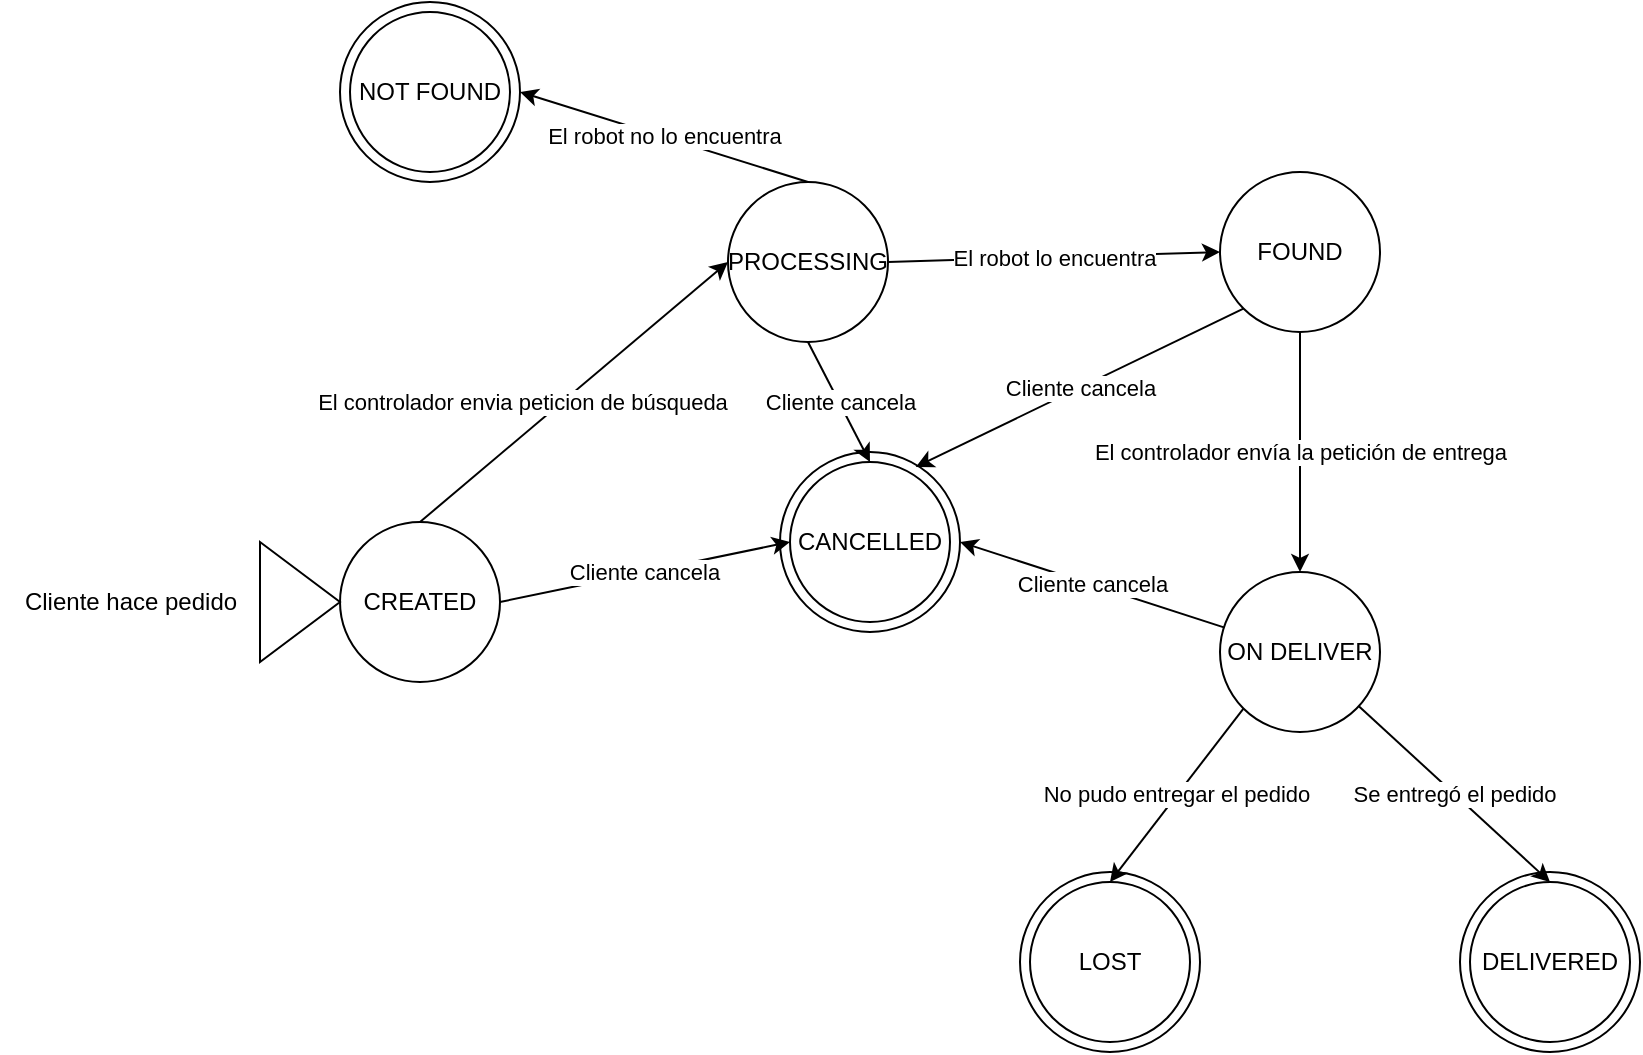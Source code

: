 <mxfile>
    <diagram name="Página-1" id="P667iSNVdhn7sIf4JZte">
        <mxGraphModel dx="826" dy="1776" grid="1" gridSize="10" guides="1" tooltips="1" connect="1" arrows="1" fold="1" page="1" pageScale="1" pageWidth="827" pageHeight="1169" math="0" shadow="0">
            <root>
                <mxCell id="0"/>
                <mxCell id="1" parent="0"/>
                <mxCell id="03oK-F6djXG63VOhtghm-16" value="" style="ellipse;whiteSpace=wrap;html=1;aspect=fixed;" parent="1" vertex="1">
                    <mxGeometry x="520" y="415" width="90" height="90" as="geometry"/>
                </mxCell>
                <mxCell id="03oK-F6djXG63VOhtghm-14" value="" style="ellipse;whiteSpace=wrap;html=1;aspect=fixed;" parent="1" vertex="1">
                    <mxGeometry x="740" y="415" width="90" height="90" as="geometry"/>
                </mxCell>
                <mxCell id="03oK-F6djXG63VOhtghm-15" value="" style="ellipse;whiteSpace=wrap;html=1;aspect=fixed;" parent="1" vertex="1">
                    <mxGeometry x="400" y="205" width="90" height="90" as="geometry"/>
                </mxCell>
                <mxCell id="03oK-F6djXG63VOhtghm-13" value="" style="ellipse;whiteSpace=wrap;html=1;aspect=fixed;" parent="1" vertex="1">
                    <mxGeometry x="180" y="-20" width="90" height="90" as="geometry"/>
                </mxCell>
                <mxCell id="03oK-F6djXG63VOhtghm-1" value="CREATED" style="ellipse;whiteSpace=wrap;html=1;aspect=fixed;" parent="1" vertex="1">
                    <mxGeometry x="180" y="240" width="80" height="80" as="geometry"/>
                </mxCell>
                <mxCell id="03oK-F6djXG63VOhtghm-2" value="" style="triangle;whiteSpace=wrap;html=1;" parent="1" vertex="1">
                    <mxGeometry x="140" y="250" width="40" height="60" as="geometry"/>
                </mxCell>
                <mxCell id="03oK-F6djXG63VOhtghm-3" value="PROCESSING" style="ellipse;whiteSpace=wrap;html=1;aspect=fixed;" parent="1" vertex="1">
                    <mxGeometry x="374" y="70" width="80" height="80" as="geometry"/>
                </mxCell>
                <mxCell id="03oK-F6djXG63VOhtghm-4" value="FOUND" style="ellipse;whiteSpace=wrap;html=1;aspect=fixed;" parent="1" vertex="1">
                    <mxGeometry x="620" y="65" width="80" height="80" as="geometry"/>
                </mxCell>
                <mxCell id="03oK-F6djXG63VOhtghm-5" value="NOT FOUND" style="ellipse;whiteSpace=wrap;html=1;aspect=fixed;" parent="1" vertex="1">
                    <mxGeometry x="185" y="-15" width="80" height="80" as="geometry"/>
                </mxCell>
                <mxCell id="03oK-F6djXG63VOhtghm-6" value="ON DELIVER" style="ellipse;whiteSpace=wrap;html=1;aspect=fixed;" parent="1" vertex="1">
                    <mxGeometry x="620" y="265" width="80" height="80" as="geometry"/>
                </mxCell>
                <mxCell id="03oK-F6djXG63VOhtghm-7" value="LOST" style="ellipse;whiteSpace=wrap;html=1;aspect=fixed;" parent="1" vertex="1">
                    <mxGeometry x="525" y="420" width="80" height="80" as="geometry"/>
                </mxCell>
                <mxCell id="03oK-F6djXG63VOhtghm-8" value="DELIVERED" style="ellipse;whiteSpace=wrap;html=1;aspect=fixed;" parent="1" vertex="1">
                    <mxGeometry x="745" y="420" width="80" height="80" as="geometry"/>
                </mxCell>
                <mxCell id="03oK-F6djXG63VOhtghm-9" value="CANCELLED" style="ellipse;whiteSpace=wrap;html=1;aspect=fixed;" parent="1" vertex="1">
                    <mxGeometry x="405" y="210" width="80" height="80" as="geometry"/>
                </mxCell>
                <mxCell id="03oK-F6djXG63VOhtghm-11" value="El controlador envia peticion de búsqueda" style="endArrow=classic;html=1;rounded=0;entryX=0;entryY=0.5;entryDx=0;entryDy=0;exitX=0.5;exitY=0;exitDx=0;exitDy=0;" parent="1" source="03oK-F6djXG63VOhtghm-1" target="03oK-F6djXG63VOhtghm-3" edge="1">
                    <mxGeometry x="-0.237" y="14" width="50" height="50" relative="1" as="geometry">
                        <mxPoint x="230" y="280" as="sourcePoint"/>
                        <mxPoint x="280" y="230" as="targetPoint"/>
                        <mxPoint x="1" as="offset"/>
                    </mxGeometry>
                </mxCell>
                <mxCell id="03oK-F6djXG63VOhtghm-17" value="El robot lo encuentra" style="endArrow=classic;html=1;rounded=0;entryX=0;entryY=0.5;entryDx=0;entryDy=0;exitX=1;exitY=0.5;exitDx=0;exitDy=0;" parent="1" source="03oK-F6djXG63VOhtghm-3" target="03oK-F6djXG63VOhtghm-4" edge="1">
                    <mxGeometry width="50" height="50" relative="1" as="geometry">
                        <mxPoint x="620" y="340" as="sourcePoint"/>
                        <mxPoint x="670" y="290" as="targetPoint"/>
                    </mxGeometry>
                </mxCell>
                <mxCell id="03oK-F6djXG63VOhtghm-18" value="El robot no lo encuentra" style="endArrow=classic;html=1;rounded=0;entryX=1;entryY=0.5;entryDx=0;entryDy=0;exitX=0.5;exitY=0;exitDx=0;exitDy=0;" parent="1" source="03oK-F6djXG63VOhtghm-3" target="03oK-F6djXG63VOhtghm-13" edge="1">
                    <mxGeometry width="50" height="50" relative="1" as="geometry">
                        <mxPoint x="430" y="50" as="sourcePoint"/>
                        <mxPoint x="480" as="targetPoint"/>
                    </mxGeometry>
                </mxCell>
                <mxCell id="03oK-F6djXG63VOhtghm-19" value="El controlador envía la petición de entrega" style="endArrow=classic;html=1;rounded=0;entryX=0.5;entryY=0;entryDx=0;entryDy=0;exitX=0.5;exitY=1;exitDx=0;exitDy=0;" parent="1" source="03oK-F6djXG63VOhtghm-4" target="03oK-F6djXG63VOhtghm-6" edge="1">
                    <mxGeometry width="50" height="50" relative="1" as="geometry">
                        <mxPoint x="780" y="170" as="sourcePoint"/>
                        <mxPoint x="830" y="120" as="targetPoint"/>
                    </mxGeometry>
                </mxCell>
                <mxCell id="03oK-F6djXG63VOhtghm-20" value="No pudo entregar el pedido" style="endArrow=classic;html=1;rounded=0;exitX=0;exitY=1;exitDx=0;exitDy=0;entryX=0.5;entryY=0;entryDx=0;entryDy=0;" parent="1" source="03oK-F6djXG63VOhtghm-6" target="03oK-F6djXG63VOhtghm-7" edge="1">
                    <mxGeometry width="50" height="50" relative="1" as="geometry">
                        <mxPoint x="490" y="365" as="sourcePoint"/>
                        <mxPoint x="575" y="425" as="targetPoint"/>
                    </mxGeometry>
                </mxCell>
                <mxCell id="03oK-F6djXG63VOhtghm-21" value="Se entregó el pedido" style="endArrow=classic;html=1;rounded=0;entryX=0.5;entryY=0;entryDx=0;entryDy=0;" parent="1" source="03oK-F6djXG63VOhtghm-6" target="03oK-F6djXG63VOhtghm-8" edge="1">
                    <mxGeometry width="50" height="50" relative="1" as="geometry">
                        <mxPoint x="710" y="605" as="sourcePoint"/>
                        <mxPoint x="760" y="555" as="targetPoint"/>
                    </mxGeometry>
                </mxCell>
                <mxCell id="03oK-F6djXG63VOhtghm-22" value="Cliente cancela" style="endArrow=classic;html=1;rounded=0;entryX=1;entryY=0.5;entryDx=0;entryDy=0;" parent="1" source="03oK-F6djXG63VOhtghm-6" target="03oK-F6djXG63VOhtghm-15" edge="1">
                    <mxGeometry width="50" height="50" relative="1" as="geometry">
                        <mxPoint x="540" y="260" as="sourcePoint"/>
                        <mxPoint x="590" y="210" as="targetPoint"/>
                    </mxGeometry>
                </mxCell>
                <mxCell id="03oK-F6djXG63VOhtghm-23" value="Cliente cancela" style="endArrow=classic;html=1;rounded=0;entryX=0.5;entryY=0;entryDx=0;entryDy=0;exitX=0.5;exitY=1;exitDx=0;exitDy=0;" parent="1" source="03oK-F6djXG63VOhtghm-3" target="03oK-F6djXG63VOhtghm-9" edge="1">
                    <mxGeometry width="50" height="50" relative="1" as="geometry">
                        <mxPoint x="480" y="410" as="sourcePoint"/>
                        <mxPoint x="530" y="360" as="targetPoint"/>
                    </mxGeometry>
                </mxCell>
                <mxCell id="03oK-F6djXG63VOhtghm-24" value="Cliente cancela" style="endArrow=classic;html=1;rounded=0;entryX=0.786;entryY=0.031;entryDx=0;entryDy=0;entryPerimeter=0;exitX=0;exitY=1;exitDx=0;exitDy=0;" parent="1" source="03oK-F6djXG63VOhtghm-4" target="03oK-F6djXG63VOhtghm-9" edge="1">
                    <mxGeometry width="50" height="50" relative="1" as="geometry">
                        <mxPoint x="510" y="200" as="sourcePoint"/>
                        <mxPoint x="560" y="150" as="targetPoint"/>
                    </mxGeometry>
                </mxCell>
                <mxCell id="03oK-F6djXG63VOhtghm-25" value="Cliente hace pedido" style="text;html=1;align=center;verticalAlign=middle;resizable=0;points=[];autosize=1;strokeColor=none;fillColor=none;" parent="1" vertex="1">
                    <mxGeometry x="10" y="265" width="130" height="30" as="geometry"/>
                </mxCell>
                <mxCell id="03oK-F6djXG63VOhtghm-26" value="Cliente cancela" style="endArrow=classic;html=1;rounded=0;entryX=0;entryY=0.5;entryDx=0;entryDy=0;exitX=1;exitY=0.5;exitDx=0;exitDy=0;" parent="1" source="03oK-F6djXG63VOhtghm-1" target="03oK-F6djXG63VOhtghm-9" edge="1">
                    <mxGeometry width="50" height="50" relative="1" as="geometry">
                        <mxPoint x="330" y="390" as="sourcePoint"/>
                        <mxPoint x="380" y="340" as="targetPoint"/>
                    </mxGeometry>
                </mxCell>
            </root>
        </mxGraphModel>
    </diagram>
</mxfile>